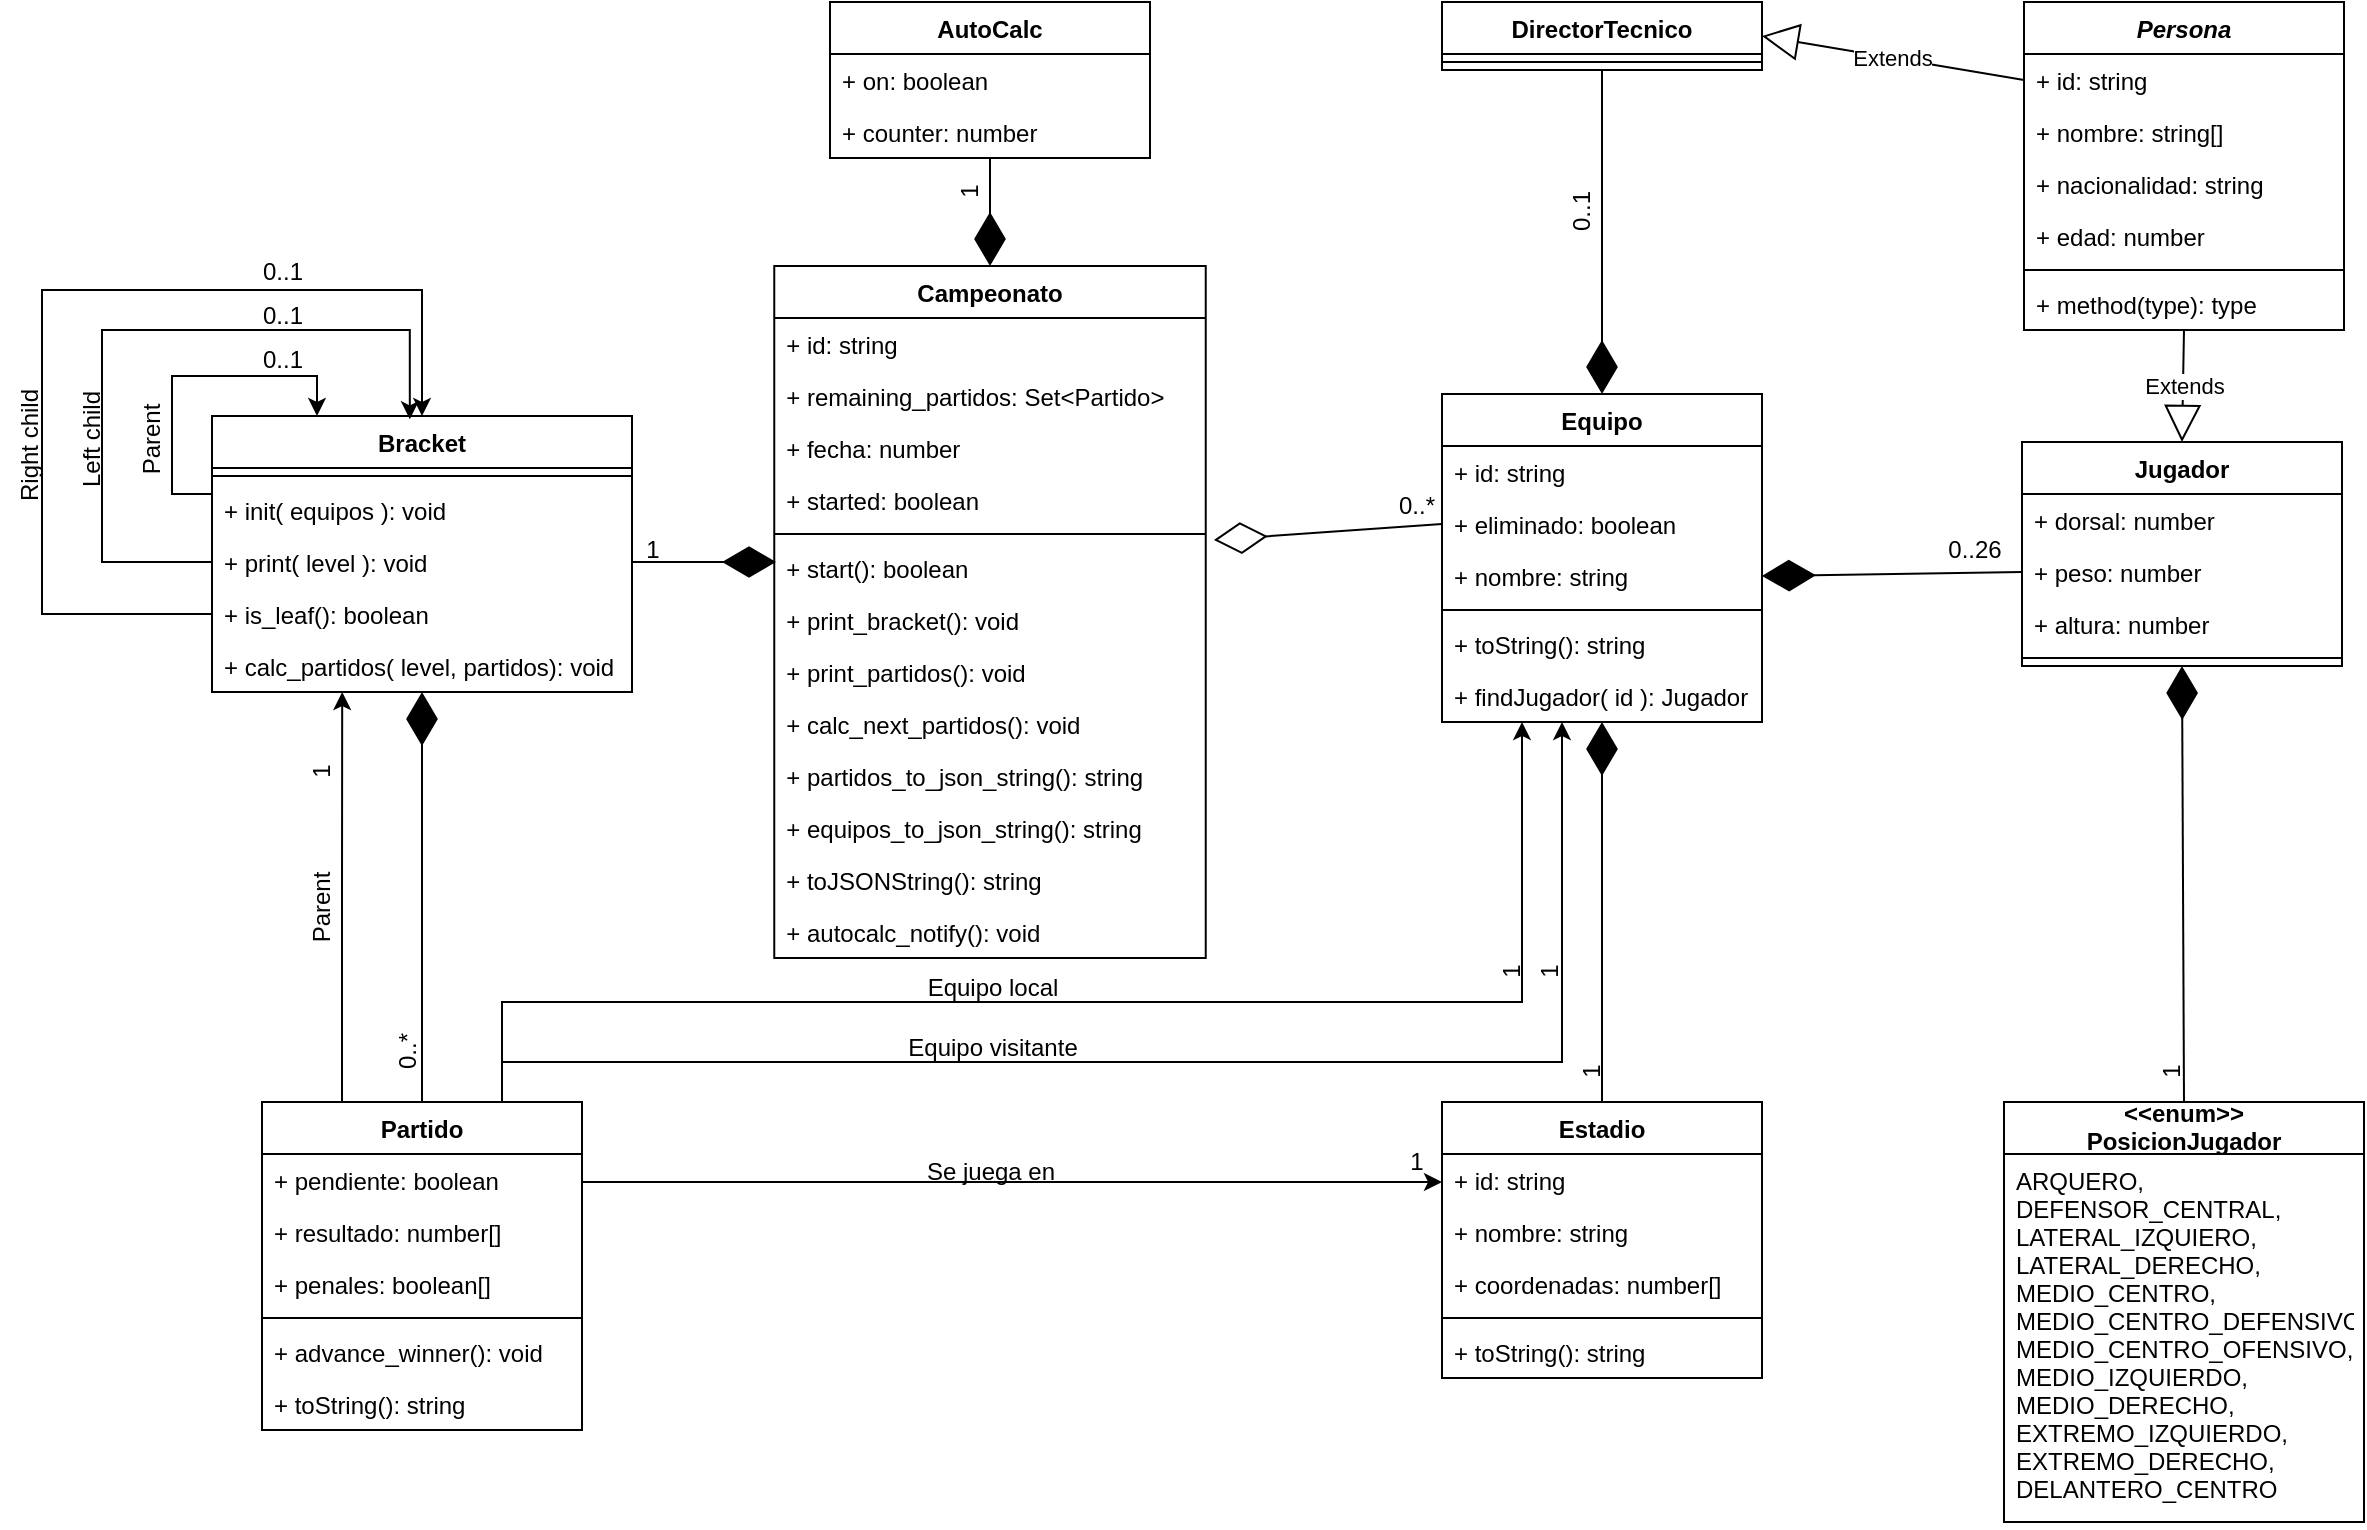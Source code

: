 <mxfile version="21.1.5" type="device">
  <diagram id="C5RBs43oDa-KdzZeNtuy" name="Page-1">
    <mxGraphModel dx="1707" dy="1652" grid="1" gridSize="10" guides="1" tooltips="1" connect="1" arrows="1" fold="1" page="1" pageScale="1" pageWidth="827" pageHeight="1169" math="0" shadow="0">
      <root>
        <mxCell id="WIyWlLk6GJQsqaUBKTNV-0" />
        <mxCell id="WIyWlLk6GJQsqaUBKTNV-1" parent="WIyWlLk6GJQsqaUBKTNV-0" />
        <mxCell id="YnYgKwFMJ1RTBgg2w8o9-0" value="Campeonato" style="swimlane;fontStyle=1;align=center;verticalAlign=top;childLayout=stackLayout;horizontal=1;startSize=26;horizontalStack=0;resizeParent=1;resizeParentMax=0;resizeLast=0;collapsible=1;marginBottom=0;" parent="WIyWlLk6GJQsqaUBKTNV-1" vertex="1">
          <mxGeometry x="306.13" y="12" width="215.74" height="346" as="geometry" />
        </mxCell>
        <mxCell id="4VKJ373ehlqpu6ePbLIx-0" value="+ id: string" style="text;strokeColor=none;fillColor=none;align=left;verticalAlign=top;spacingLeft=4;spacingRight=4;overflow=hidden;rotatable=0;points=[[0,0.5],[1,0.5]];portConstraint=eastwest;" parent="YnYgKwFMJ1RTBgg2w8o9-0" vertex="1">
          <mxGeometry y="26" width="215.74" height="26" as="geometry" />
        </mxCell>
        <mxCell id="YnYgKwFMJ1RTBgg2w8o9-80" value="+ remaining_partidos: Set&lt;Partido&gt;" style="text;strokeColor=none;fillColor=none;align=left;verticalAlign=top;spacingLeft=4;spacingRight=4;overflow=hidden;rotatable=0;points=[[0,0.5],[1,0.5]];portConstraint=eastwest;" parent="YnYgKwFMJ1RTBgg2w8o9-0" vertex="1">
          <mxGeometry y="52" width="215.74" height="26" as="geometry" />
        </mxCell>
        <mxCell id="Dfmrhssgw1x3swnQ17vJ-1" value="+ fecha: number" style="text;strokeColor=none;fillColor=none;align=left;verticalAlign=top;spacingLeft=4;spacingRight=4;overflow=hidden;rotatable=0;points=[[0,0.5],[1,0.5]];portConstraint=eastwest;" parent="YnYgKwFMJ1RTBgg2w8o9-0" vertex="1">
          <mxGeometry y="78" width="215.74" height="26" as="geometry" />
        </mxCell>
        <mxCell id="Dfmrhssgw1x3swnQ17vJ-2" value="+ started: boolean" style="text;strokeColor=none;fillColor=none;align=left;verticalAlign=top;spacingLeft=4;spacingRight=4;overflow=hidden;rotatable=0;points=[[0,0.5],[1,0.5]];portConstraint=eastwest;" parent="YnYgKwFMJ1RTBgg2w8o9-0" vertex="1">
          <mxGeometry y="104" width="215.74" height="26" as="geometry" />
        </mxCell>
        <mxCell id="YnYgKwFMJ1RTBgg2w8o9-2" value="" style="line;strokeWidth=1;fillColor=none;align=left;verticalAlign=middle;spacingTop=-1;spacingLeft=3;spacingRight=3;rotatable=0;labelPosition=right;points=[];portConstraint=eastwest;strokeColor=inherit;" parent="YnYgKwFMJ1RTBgg2w8o9-0" vertex="1">
          <mxGeometry y="130" width="215.74" height="8" as="geometry" />
        </mxCell>
        <mxCell id="YnYgKwFMJ1RTBgg2w8o9-3" value="+ start(): boolean" style="text;strokeColor=none;fillColor=none;align=left;verticalAlign=top;spacingLeft=4;spacingRight=4;overflow=hidden;rotatable=0;points=[[0,0.5],[1,0.5]];portConstraint=eastwest;" parent="YnYgKwFMJ1RTBgg2w8o9-0" vertex="1">
          <mxGeometry y="138" width="215.74" height="26" as="geometry" />
        </mxCell>
        <mxCell id="YnYgKwFMJ1RTBgg2w8o9-82" value="+ print_bracket(): void" style="text;strokeColor=none;fillColor=none;align=left;verticalAlign=top;spacingLeft=4;spacingRight=4;overflow=hidden;rotatable=0;points=[[0,0.5],[1,0.5]];portConstraint=eastwest;" parent="YnYgKwFMJ1RTBgg2w8o9-0" vertex="1">
          <mxGeometry y="164" width="215.74" height="26" as="geometry" />
        </mxCell>
        <mxCell id="ufOQZ7FPcGqmex2RXYFN-3" value="+ print_partidos(): void" style="text;strokeColor=none;fillColor=none;align=left;verticalAlign=top;spacingLeft=4;spacingRight=4;overflow=hidden;rotatable=0;points=[[0,0.5],[1,0.5]];portConstraint=eastwest;" parent="YnYgKwFMJ1RTBgg2w8o9-0" vertex="1">
          <mxGeometry y="190" width="215.74" height="26" as="geometry" />
        </mxCell>
        <mxCell id="ufOQZ7FPcGqmex2RXYFN-4" value="+ calc_next_partidos(): void" style="text;strokeColor=none;fillColor=none;align=left;verticalAlign=top;spacingLeft=4;spacingRight=4;overflow=hidden;rotatable=0;points=[[0,0.5],[1,0.5]];portConstraint=eastwest;" parent="YnYgKwFMJ1RTBgg2w8o9-0" vertex="1">
          <mxGeometry y="216" width="215.74" height="26" as="geometry" />
        </mxCell>
        <mxCell id="Dfmrhssgw1x3swnQ17vJ-20" value="+ partidos_to_json_string(): string" style="text;strokeColor=none;fillColor=none;align=left;verticalAlign=top;spacingLeft=4;spacingRight=4;overflow=hidden;rotatable=0;points=[[0,0.5],[1,0.5]];portConstraint=eastwest;" parent="YnYgKwFMJ1RTBgg2w8o9-0" vertex="1">
          <mxGeometry y="242" width="215.74" height="26" as="geometry" />
        </mxCell>
        <mxCell id="Dfmrhssgw1x3swnQ17vJ-21" value="+ equipos_to_json_string(): string" style="text;strokeColor=none;fillColor=none;align=left;verticalAlign=top;spacingLeft=4;spacingRight=4;overflow=hidden;rotatable=0;points=[[0,0.5],[1,0.5]];portConstraint=eastwest;" parent="YnYgKwFMJ1RTBgg2w8o9-0" vertex="1">
          <mxGeometry y="268" width="215.74" height="26" as="geometry" />
        </mxCell>
        <mxCell id="Dfmrhssgw1x3swnQ17vJ-23" value="+ toJSONString(): string" style="text;strokeColor=none;fillColor=none;align=left;verticalAlign=top;spacingLeft=4;spacingRight=4;overflow=hidden;rotatable=0;points=[[0,0.5],[1,0.5]];portConstraint=eastwest;" parent="YnYgKwFMJ1RTBgg2w8o9-0" vertex="1">
          <mxGeometry y="294" width="215.74" height="26" as="geometry" />
        </mxCell>
        <mxCell id="Dfmrhssgw1x3swnQ17vJ-24" value="+ autocalc_notify(): void" style="text;strokeColor=none;fillColor=none;align=left;verticalAlign=top;spacingLeft=4;spacingRight=4;overflow=hidden;rotatable=0;points=[[0,0.5],[1,0.5]];portConstraint=eastwest;" parent="YnYgKwFMJ1RTBgg2w8o9-0" vertex="1">
          <mxGeometry y="320" width="215.74" height="26" as="geometry" />
        </mxCell>
        <mxCell id="YnYgKwFMJ1RTBgg2w8o9-4" value="Equipo" style="swimlane;fontStyle=1;align=center;verticalAlign=top;childLayout=stackLayout;horizontal=1;startSize=26;horizontalStack=0;resizeParent=1;resizeParentMax=0;resizeLast=0;collapsible=1;marginBottom=0;" parent="WIyWlLk6GJQsqaUBKTNV-1" vertex="1">
          <mxGeometry x="640" y="76" width="160" height="164" as="geometry" />
        </mxCell>
        <mxCell id="Dfmrhssgw1x3swnQ17vJ-29" value="+ id: string" style="text;strokeColor=none;fillColor=none;align=left;verticalAlign=top;spacingLeft=4;spacingRight=4;overflow=hidden;rotatable=0;points=[[0,0.5],[1,0.5]];portConstraint=eastwest;" parent="YnYgKwFMJ1RTBgg2w8o9-4" vertex="1">
          <mxGeometry y="26" width="160" height="26" as="geometry" />
        </mxCell>
        <mxCell id="YnYgKwFMJ1RTBgg2w8o9-11" value="+ eliminado: boolean" style="text;strokeColor=none;fillColor=none;align=left;verticalAlign=top;spacingLeft=4;spacingRight=4;overflow=hidden;rotatable=0;points=[[0,0.5],[1,0.5]];portConstraint=eastwest;" parent="YnYgKwFMJ1RTBgg2w8o9-4" vertex="1">
          <mxGeometry y="52" width="160" height="26" as="geometry" />
        </mxCell>
        <mxCell id="YnYgKwFMJ1RTBgg2w8o9-5" value="+ nombre: string" style="text;strokeColor=none;fillColor=none;align=left;verticalAlign=top;spacingLeft=4;spacingRight=4;overflow=hidden;rotatable=0;points=[[0,0.5],[1,0.5]];portConstraint=eastwest;" parent="YnYgKwFMJ1RTBgg2w8o9-4" vertex="1">
          <mxGeometry y="78" width="160" height="26" as="geometry" />
        </mxCell>
        <mxCell id="YnYgKwFMJ1RTBgg2w8o9-6" value="" style="line;strokeWidth=1;fillColor=none;align=left;verticalAlign=middle;spacingTop=-1;spacingLeft=3;spacingRight=3;rotatable=0;labelPosition=right;points=[];portConstraint=eastwest;strokeColor=inherit;" parent="YnYgKwFMJ1RTBgg2w8o9-4" vertex="1">
          <mxGeometry y="104" width="160" height="8" as="geometry" />
        </mxCell>
        <mxCell id="YnYgKwFMJ1RTBgg2w8o9-7" value="+ toString(): string" style="text;strokeColor=none;fillColor=none;align=left;verticalAlign=top;spacingLeft=4;spacingRight=4;overflow=hidden;rotatable=0;points=[[0,0.5],[1,0.5]];portConstraint=eastwest;" parent="YnYgKwFMJ1RTBgg2w8o9-4" vertex="1">
          <mxGeometry y="112" width="160" height="26" as="geometry" />
        </mxCell>
        <mxCell id="T1sDwZYDTEWCmYjHA578-0" value="+ findJugador( id ): Jugador" style="text;strokeColor=none;fillColor=none;align=left;verticalAlign=top;spacingLeft=4;spacingRight=4;overflow=hidden;rotatable=0;points=[[0,0.5],[1,0.5]];portConstraint=eastwest;" vertex="1" parent="YnYgKwFMJ1RTBgg2w8o9-4">
          <mxGeometry y="138" width="160" height="26" as="geometry" />
        </mxCell>
        <mxCell id="YnYgKwFMJ1RTBgg2w8o9-12" value="" style="endArrow=diamondThin;endFill=0;endSize=24;html=1;rounded=0;exitX=0;exitY=0.5;exitDx=0;exitDy=0;entryX=1.019;entryY=-0.038;entryDx=0;entryDy=0;entryPerimeter=0;" parent="WIyWlLk6GJQsqaUBKTNV-1" source="YnYgKwFMJ1RTBgg2w8o9-11" target="YnYgKwFMJ1RTBgg2w8o9-3" edge="1">
          <mxGeometry width="160" relative="1" as="geometry">
            <mxPoint x="380" y="360" as="sourcePoint" />
            <mxPoint x="502" y="225" as="targetPoint" />
          </mxGeometry>
        </mxCell>
        <mxCell id="YnYgKwFMJ1RTBgg2w8o9-14" value="0..*" style="text;html=1;align=center;verticalAlign=middle;resizable=0;points=[];autosize=1;strokeColor=none;fillColor=none;" parent="WIyWlLk6GJQsqaUBKTNV-1" vertex="1">
          <mxGeometry x="607" y="117" width="40" height="30" as="geometry" />
        </mxCell>
        <mxCell id="YnYgKwFMJ1RTBgg2w8o9-16" value="Jugador" style="swimlane;fontStyle=1;align=center;verticalAlign=top;childLayout=stackLayout;horizontal=1;startSize=26;horizontalStack=0;resizeParent=1;resizeParentMax=0;resizeLast=0;collapsible=1;marginBottom=0;" parent="WIyWlLk6GJQsqaUBKTNV-1" vertex="1">
          <mxGeometry x="930" y="100" width="160" height="112" as="geometry" />
        </mxCell>
        <mxCell id="YnYgKwFMJ1RTBgg2w8o9-20" value="+ dorsal: number" style="text;strokeColor=none;fillColor=none;align=left;verticalAlign=top;spacingLeft=4;spacingRight=4;overflow=hidden;rotatable=0;points=[[0,0.5],[1,0.5]];portConstraint=eastwest;" parent="YnYgKwFMJ1RTBgg2w8o9-16" vertex="1">
          <mxGeometry y="26" width="160" height="26" as="geometry" />
        </mxCell>
        <mxCell id="ufOQZ7FPcGqmex2RXYFN-5" value="+ peso: number" style="text;strokeColor=none;fillColor=none;align=left;verticalAlign=top;spacingLeft=4;spacingRight=4;overflow=hidden;rotatable=0;points=[[0,0.5],[1,0.5]];portConstraint=eastwest;" parent="YnYgKwFMJ1RTBgg2w8o9-16" vertex="1">
          <mxGeometry y="52" width="160" height="26" as="geometry" />
        </mxCell>
        <mxCell id="ufOQZ7FPcGqmex2RXYFN-6" value="+ altura: number" style="text;strokeColor=none;fillColor=none;align=left;verticalAlign=top;spacingLeft=4;spacingRight=4;overflow=hidden;rotatable=0;points=[[0,0.5],[1,0.5]];portConstraint=eastwest;" parent="YnYgKwFMJ1RTBgg2w8o9-16" vertex="1">
          <mxGeometry y="78" width="160" height="26" as="geometry" />
        </mxCell>
        <mxCell id="YnYgKwFMJ1RTBgg2w8o9-18" value="" style="line;strokeWidth=1;fillColor=none;align=left;verticalAlign=middle;spacingTop=-1;spacingLeft=3;spacingRight=3;rotatable=0;labelPosition=right;points=[];portConstraint=eastwest;strokeColor=inherit;" parent="YnYgKwFMJ1RTBgg2w8o9-16" vertex="1">
          <mxGeometry y="104" width="160" height="8" as="geometry" />
        </mxCell>
        <mxCell id="YnYgKwFMJ1RTBgg2w8o9-22" value="" style="endArrow=diamondThin;endFill=1;endSize=24;html=1;rounded=0;exitX=0;exitY=0.5;exitDx=0;exitDy=0;entryX=1;entryY=0.5;entryDx=0;entryDy=0;" parent="WIyWlLk6GJQsqaUBKTNV-1" source="ufOQZ7FPcGqmex2RXYFN-5" target="YnYgKwFMJ1RTBgg2w8o9-5" edge="1">
          <mxGeometry width="160" relative="1" as="geometry">
            <mxPoint x="940" y="277" as="sourcePoint" />
            <mxPoint x="810" y="154" as="targetPoint" />
          </mxGeometry>
        </mxCell>
        <mxCell id="YnYgKwFMJ1RTBgg2w8o9-23" value="0..26" style="text;html=1;align=center;verticalAlign=middle;resizable=0;points=[];autosize=1;strokeColor=none;fillColor=none;" parent="WIyWlLk6GJQsqaUBKTNV-1" vertex="1">
          <mxGeometry x="881" y="139" width="50" height="30" as="geometry" />
        </mxCell>
        <mxCell id="YnYgKwFMJ1RTBgg2w8o9-24" value="&lt;&lt;enum&gt;&gt;&#xa;PosicionJugador" style="swimlane;fontStyle=1;align=center;verticalAlign=top;childLayout=stackLayout;horizontal=1;startSize=26;horizontalStack=0;resizeParent=1;resizeParentMax=0;resizeLast=0;collapsible=1;marginBottom=0;spacingBottom=0;spacingTop=-8;" parent="WIyWlLk6GJQsqaUBKTNV-1" vertex="1">
          <mxGeometry x="921" y="430" width="180" height="210" as="geometry" />
        </mxCell>
        <mxCell id="YnYgKwFMJ1RTBgg2w8o9-25" value="ARQUERO,&#xa;DEFENSOR_CENTRAL,&#xa;LATERAL_IZQUIERO,&#xa;LATERAL_DERECHO,&#xa;MEDIO_CENTRO,&#xa;MEDIO_CENTRO_DEFENSIVO,&#xa;MEDIO_CENTRO_OFENSIVO,&#xa;MEDIO_IZQUIERDO,&#xa;MEDIO_DERECHO,&#xa;EXTREMO_IZQUIERDO,&#xa;EXTREMO_DERECHO,&#xa;DELANTERO_CENTRO&#xa;" style="text;strokeColor=none;fillColor=none;align=left;verticalAlign=top;spacingLeft=4;spacingRight=4;overflow=hidden;rotatable=0;points=[[0,0.5],[1,0.5]];portConstraint=eastwest;" parent="YnYgKwFMJ1RTBgg2w8o9-24" vertex="1">
          <mxGeometry y="26" width="180" height="184" as="geometry" />
        </mxCell>
        <mxCell id="YnYgKwFMJ1RTBgg2w8o9-28" value="" style="endArrow=diamondThin;endFill=1;endSize=24;html=1;rounded=0;entryX=0.5;entryY=1;entryDx=0;entryDy=0;exitX=0.5;exitY=0;exitDx=0;exitDy=0;" parent="WIyWlLk6GJQsqaUBKTNV-1" source="YnYgKwFMJ1RTBgg2w8o9-24" target="YnYgKwFMJ1RTBgg2w8o9-16" edge="1">
          <mxGeometry width="160" relative="1" as="geometry">
            <mxPoint x="770" y="440" as="sourcePoint" />
            <mxPoint x="930" y="440" as="targetPoint" />
          </mxGeometry>
        </mxCell>
        <mxCell id="YnYgKwFMJ1RTBgg2w8o9-29" value="Persona" style="swimlane;fontStyle=3;align=center;verticalAlign=top;childLayout=stackLayout;horizontal=1;startSize=26;horizontalStack=0;resizeParent=1;resizeParentMax=0;resizeLast=0;collapsible=1;marginBottom=0;" parent="WIyWlLk6GJQsqaUBKTNV-1" vertex="1">
          <mxGeometry x="931" y="-120" width="160" height="164" as="geometry" />
        </mxCell>
        <mxCell id="Dfmrhssgw1x3swnQ17vJ-28" value="+ id: string" style="text;strokeColor=none;fillColor=none;align=left;verticalAlign=top;spacingLeft=4;spacingRight=4;overflow=hidden;rotatable=0;points=[[0,0.5],[1,0.5]];portConstraint=eastwest;" parent="YnYgKwFMJ1RTBgg2w8o9-29" vertex="1">
          <mxGeometry y="26" width="160" height="26" as="geometry" />
        </mxCell>
        <mxCell id="YnYgKwFMJ1RTBgg2w8o9-30" value="+ nombre: string[]" style="text;strokeColor=none;fillColor=none;align=left;verticalAlign=top;spacingLeft=4;spacingRight=4;overflow=hidden;rotatable=0;points=[[0,0.5],[1,0.5]];portConstraint=eastwest;" parent="YnYgKwFMJ1RTBgg2w8o9-29" vertex="1">
          <mxGeometry y="52" width="160" height="26" as="geometry" />
        </mxCell>
        <mxCell id="YnYgKwFMJ1RTBgg2w8o9-33" value="+ nacionalidad: string" style="text;strokeColor=none;fillColor=none;align=left;verticalAlign=top;spacingLeft=4;spacingRight=4;overflow=hidden;rotatable=0;points=[[0,0.5],[1,0.5]];portConstraint=eastwest;" parent="YnYgKwFMJ1RTBgg2w8o9-29" vertex="1">
          <mxGeometry y="78" width="160" height="26" as="geometry" />
        </mxCell>
        <mxCell id="YnYgKwFMJ1RTBgg2w8o9-34" value="+ edad: number" style="text;strokeColor=none;fillColor=none;align=left;verticalAlign=top;spacingLeft=4;spacingRight=4;overflow=hidden;rotatable=0;points=[[0,0.5],[1,0.5]];portConstraint=eastwest;" parent="YnYgKwFMJ1RTBgg2w8o9-29" vertex="1">
          <mxGeometry y="104" width="160" height="26" as="geometry" />
        </mxCell>
        <mxCell id="YnYgKwFMJ1RTBgg2w8o9-31" value="" style="line;strokeWidth=1;fillColor=none;align=left;verticalAlign=middle;spacingTop=-1;spacingLeft=3;spacingRight=3;rotatable=0;labelPosition=right;points=[];portConstraint=eastwest;strokeColor=inherit;" parent="YnYgKwFMJ1RTBgg2w8o9-29" vertex="1">
          <mxGeometry y="130" width="160" height="8" as="geometry" />
        </mxCell>
        <mxCell id="YnYgKwFMJ1RTBgg2w8o9-32" value="+ method(type): type" style="text;strokeColor=none;fillColor=none;align=left;verticalAlign=top;spacingLeft=4;spacingRight=4;overflow=hidden;rotatable=0;points=[[0,0.5],[1,0.5]];portConstraint=eastwest;" parent="YnYgKwFMJ1RTBgg2w8o9-29" vertex="1">
          <mxGeometry y="138" width="160" height="26" as="geometry" />
        </mxCell>
        <mxCell id="YnYgKwFMJ1RTBgg2w8o9-35" value="Extends" style="endArrow=block;endSize=16;endFill=0;html=1;rounded=0;exitX=0.5;exitY=1;exitDx=0;exitDy=0;entryX=0.5;entryY=0;entryDx=0;entryDy=0;" parent="WIyWlLk6GJQsqaUBKTNV-1" source="YnYgKwFMJ1RTBgg2w8o9-29" target="YnYgKwFMJ1RTBgg2w8o9-16" edge="1">
          <mxGeometry width="160" relative="1" as="geometry">
            <mxPoint x="1140" y="170" as="sourcePoint" />
            <mxPoint x="1300" y="170" as="targetPoint" />
          </mxGeometry>
        </mxCell>
        <mxCell id="YnYgKwFMJ1RTBgg2w8o9-36" value="DirectorTecnico" style="swimlane;fontStyle=1;align=center;verticalAlign=top;childLayout=stackLayout;horizontal=1;startSize=26;horizontalStack=0;resizeParent=1;resizeParentMax=0;resizeLast=0;collapsible=1;marginBottom=0;" parent="WIyWlLk6GJQsqaUBKTNV-1" vertex="1">
          <mxGeometry x="640" y="-120" width="160" height="34" as="geometry" />
        </mxCell>
        <mxCell id="YnYgKwFMJ1RTBgg2w8o9-38" value="" style="line;strokeWidth=1;fillColor=none;align=left;verticalAlign=middle;spacingTop=-1;spacingLeft=3;spacingRight=3;rotatable=0;labelPosition=right;points=[];portConstraint=eastwest;strokeColor=inherit;" parent="YnYgKwFMJ1RTBgg2w8o9-36" vertex="1">
          <mxGeometry y="26" width="160" height="8" as="geometry" />
        </mxCell>
        <mxCell id="YnYgKwFMJ1RTBgg2w8o9-40" value="Extends" style="endArrow=block;endSize=16;endFill=0;html=1;rounded=0;exitX=0;exitY=0.5;exitDx=0;exitDy=0;entryX=1;entryY=0.5;entryDx=0;entryDy=0;" parent="WIyWlLk6GJQsqaUBKTNV-1" source="Dfmrhssgw1x3swnQ17vJ-28" target="YnYgKwFMJ1RTBgg2w8o9-36" edge="1">
          <mxGeometry width="160" relative="1" as="geometry">
            <mxPoint x="770" y="150" as="sourcePoint" />
            <mxPoint x="800" y="-81" as="targetPoint" />
          </mxGeometry>
        </mxCell>
        <mxCell id="YnYgKwFMJ1RTBgg2w8o9-41" value="" style="endArrow=diamondThin;endFill=1;endSize=24;html=1;rounded=0;exitX=0.5;exitY=1;exitDx=0;exitDy=0;entryX=0.5;entryY=0;entryDx=0;entryDy=0;" parent="WIyWlLk6GJQsqaUBKTNV-1" source="YnYgKwFMJ1RTBgg2w8o9-36" target="YnYgKwFMJ1RTBgg2w8o9-4" edge="1">
          <mxGeometry width="160" relative="1" as="geometry">
            <mxPoint x="580" y="170" as="sourcePoint" />
            <mxPoint x="740" y="170" as="targetPoint" />
          </mxGeometry>
        </mxCell>
        <mxCell id="YnYgKwFMJ1RTBgg2w8o9-42" value="0..1" style="text;html=1;align=center;verticalAlign=middle;resizable=0;points=[];autosize=1;strokeColor=none;fillColor=none;rotation=270;" parent="WIyWlLk6GJQsqaUBKTNV-1" vertex="1">
          <mxGeometry x="690" y="-30" width="40" height="30" as="geometry" />
        </mxCell>
        <mxCell id="YnYgKwFMJ1RTBgg2w8o9-43" value="Bracket" style="swimlane;fontStyle=1;align=center;verticalAlign=top;childLayout=stackLayout;horizontal=1;startSize=26;horizontalStack=0;resizeParent=1;resizeParentMax=0;resizeLast=0;collapsible=1;marginBottom=0;" parent="WIyWlLk6GJQsqaUBKTNV-1" vertex="1">
          <mxGeometry x="25" y="87" width="210" height="138" as="geometry" />
        </mxCell>
        <mxCell id="ufOQZ7FPcGqmex2RXYFN-13" style="edgeStyle=orthogonalEdgeStyle;rounded=0;orthogonalLoop=1;jettySize=auto;html=1;exitX=0;exitY=0.5;exitDx=0;exitDy=0;entryX=0.25;entryY=0;entryDx=0;entryDy=0;" parent="YnYgKwFMJ1RTBgg2w8o9-43" target="YnYgKwFMJ1RTBgg2w8o9-43" edge="1">
          <mxGeometry relative="1" as="geometry">
            <Array as="points">
              <mxPoint x="-20" y="39" />
              <mxPoint x="-20" y="-20" />
              <mxPoint x="53" y="-20" />
            </Array>
            <mxPoint y="39" as="sourcePoint" />
          </mxGeometry>
        </mxCell>
        <mxCell id="YnYgKwFMJ1RTBgg2w8o9-45" value="" style="line;strokeWidth=1;fillColor=none;align=left;verticalAlign=middle;spacingTop=-1;spacingLeft=3;spacingRight=3;rotatable=0;labelPosition=right;points=[];portConstraint=eastwest;strokeColor=inherit;" parent="YnYgKwFMJ1RTBgg2w8o9-43" vertex="1">
          <mxGeometry y="26" width="210" height="8" as="geometry" />
        </mxCell>
        <mxCell id="Dfmrhssgw1x3swnQ17vJ-13" style="edgeStyle=orthogonalEdgeStyle;rounded=0;orthogonalLoop=1;jettySize=auto;html=1;exitX=0;exitY=0.5;exitDx=0;exitDy=0;entryX=0.471;entryY=0.012;entryDx=0;entryDy=0;entryPerimeter=0;" parent="YnYgKwFMJ1RTBgg2w8o9-43" source="YnYgKwFMJ1RTBgg2w8o9-46" target="YnYgKwFMJ1RTBgg2w8o9-43" edge="1">
          <mxGeometry relative="1" as="geometry">
            <Array as="points">
              <mxPoint x="-55" y="73" />
              <mxPoint x="-55" y="-43" />
              <mxPoint x="99" y="-43" />
            </Array>
          </mxGeometry>
        </mxCell>
        <mxCell id="YnYgKwFMJ1RTBgg2w8o9-46" value="+ init( equipos ): void" style="text;strokeColor=none;fillColor=none;align=left;verticalAlign=top;spacingLeft=4;spacingRight=4;overflow=hidden;rotatable=0;points=[[0,0.5],[1,0.5]];portConstraint=eastwest;" parent="YnYgKwFMJ1RTBgg2w8o9-43" vertex="1">
          <mxGeometry y="34" width="210" height="26" as="geometry" />
        </mxCell>
        <mxCell id="Dfmrhssgw1x3swnQ17vJ-16" style="edgeStyle=orthogonalEdgeStyle;rounded=0;orthogonalLoop=1;jettySize=auto;html=1;exitX=0;exitY=0.5;exitDx=0;exitDy=0;entryX=0.5;entryY=0;entryDx=0;entryDy=0;" parent="YnYgKwFMJ1RTBgg2w8o9-43" source="ufOQZ7FPcGqmex2RXYFN-8" target="YnYgKwFMJ1RTBgg2w8o9-43" edge="1">
          <mxGeometry relative="1" as="geometry">
            <Array as="points">
              <mxPoint x="-85" y="99" />
              <mxPoint x="-85" y="-63" />
              <mxPoint x="105" y="-63" />
            </Array>
          </mxGeometry>
        </mxCell>
        <mxCell id="ufOQZ7FPcGqmex2RXYFN-8" value="+ print( level ): void" style="text;strokeColor=none;fillColor=none;align=left;verticalAlign=top;spacingLeft=4;spacingRight=4;overflow=hidden;rotatable=0;points=[[0,0.5],[1,0.5]];portConstraint=eastwest;" parent="YnYgKwFMJ1RTBgg2w8o9-43" vertex="1">
          <mxGeometry y="60" width="210" height="26" as="geometry" />
        </mxCell>
        <mxCell id="ufOQZ7FPcGqmex2RXYFN-9" value="+ is_leaf(): boolean" style="text;strokeColor=none;fillColor=none;align=left;verticalAlign=top;spacingLeft=4;spacingRight=4;overflow=hidden;rotatable=0;points=[[0,0.5],[1,0.5]];portConstraint=eastwest;" parent="YnYgKwFMJ1RTBgg2w8o9-43" vertex="1">
          <mxGeometry y="86" width="210" height="26" as="geometry" />
        </mxCell>
        <mxCell id="ufOQZ7FPcGqmex2RXYFN-10" value="+ calc_partidos( level, partidos): void" style="text;strokeColor=none;fillColor=none;align=left;verticalAlign=top;spacingLeft=4;spacingRight=4;overflow=hidden;rotatable=0;points=[[0,0.5],[1,0.5]];portConstraint=eastwest;" parent="YnYgKwFMJ1RTBgg2w8o9-43" vertex="1">
          <mxGeometry y="112" width="210" height="26" as="geometry" />
        </mxCell>
        <mxCell id="YnYgKwFMJ1RTBgg2w8o9-51" value="Estadio" style="swimlane;fontStyle=1;align=center;verticalAlign=top;childLayout=stackLayout;horizontal=1;startSize=26;horizontalStack=0;resizeParent=1;resizeParentMax=0;resizeLast=0;collapsible=1;marginBottom=0;" parent="WIyWlLk6GJQsqaUBKTNV-1" vertex="1">
          <mxGeometry x="640" y="430" width="160" height="138" as="geometry" />
        </mxCell>
        <mxCell id="Dfmrhssgw1x3swnQ17vJ-27" value="+ id: string" style="text;strokeColor=none;fillColor=none;align=left;verticalAlign=top;spacingLeft=4;spacingRight=4;overflow=hidden;rotatable=0;points=[[0,0.5],[1,0.5]];portConstraint=eastwest;" parent="YnYgKwFMJ1RTBgg2w8o9-51" vertex="1">
          <mxGeometry y="26" width="160" height="26" as="geometry" />
        </mxCell>
        <mxCell id="YnYgKwFMJ1RTBgg2w8o9-52" value="+ nombre: string" style="text;strokeColor=none;fillColor=none;align=left;verticalAlign=top;spacingLeft=4;spacingRight=4;overflow=hidden;rotatable=0;points=[[0,0.5],[1,0.5]];portConstraint=eastwest;" parent="YnYgKwFMJ1RTBgg2w8o9-51" vertex="1">
          <mxGeometry y="52" width="160" height="26" as="geometry" />
        </mxCell>
        <mxCell id="YnYgKwFMJ1RTBgg2w8o9-55" value="+ coordenadas: number[]" style="text;strokeColor=none;fillColor=none;align=left;verticalAlign=top;spacingLeft=4;spacingRight=4;overflow=hidden;rotatable=0;points=[[0,0.5],[1,0.5]];portConstraint=eastwest;" parent="YnYgKwFMJ1RTBgg2w8o9-51" vertex="1">
          <mxGeometry y="78" width="160" height="26" as="geometry" />
        </mxCell>
        <mxCell id="YnYgKwFMJ1RTBgg2w8o9-53" value="" style="line;strokeWidth=1;fillColor=none;align=left;verticalAlign=middle;spacingTop=-1;spacingLeft=3;spacingRight=3;rotatable=0;labelPosition=right;points=[];portConstraint=eastwest;strokeColor=inherit;" parent="YnYgKwFMJ1RTBgg2w8o9-51" vertex="1">
          <mxGeometry y="104" width="160" height="8" as="geometry" />
        </mxCell>
        <mxCell id="YnYgKwFMJ1RTBgg2w8o9-54" value="+ toString(): string" style="text;strokeColor=none;fillColor=none;align=left;verticalAlign=top;spacingLeft=4;spacingRight=4;overflow=hidden;rotatable=0;points=[[0,0.5],[1,0.5]];portConstraint=eastwest;" parent="YnYgKwFMJ1RTBgg2w8o9-51" vertex="1">
          <mxGeometry y="112" width="160" height="26" as="geometry" />
        </mxCell>
        <mxCell id="YnYgKwFMJ1RTBgg2w8o9-56" value="" style="endArrow=diamondThin;endFill=1;endSize=24;html=1;rounded=0;entryX=0.5;entryY=1;entryDx=0;entryDy=0;exitX=0.5;exitY=0;exitDx=0;exitDy=0;" parent="WIyWlLk6GJQsqaUBKTNV-1" source="YnYgKwFMJ1RTBgg2w8o9-51" target="YnYgKwFMJ1RTBgg2w8o9-4" edge="1">
          <mxGeometry width="160" relative="1" as="geometry">
            <mxPoint x="460" y="450" as="sourcePoint" />
            <mxPoint x="620" y="450" as="targetPoint" />
          </mxGeometry>
        </mxCell>
        <mxCell id="YnYgKwFMJ1RTBgg2w8o9-57" value="1" style="text;html=1;align=center;verticalAlign=middle;resizable=0;points=[];autosize=1;strokeColor=none;fillColor=none;rotation=270;" parent="WIyWlLk6GJQsqaUBKTNV-1" vertex="1">
          <mxGeometry x="700" y="400" width="30" height="30" as="geometry" />
        </mxCell>
        <mxCell id="ufOQZ7FPcGqmex2RXYFN-15" style="edgeStyle=orthogonalEdgeStyle;rounded=0;orthogonalLoop=1;jettySize=auto;html=1;exitX=0.75;exitY=0;exitDx=0;exitDy=0;entryX=0.25;entryY=1;entryDx=0;entryDy=0;" parent="WIyWlLk6GJQsqaUBKTNV-1" source="YnYgKwFMJ1RTBgg2w8o9-58" target="YnYgKwFMJ1RTBgg2w8o9-4" edge="1">
          <mxGeometry relative="1" as="geometry">
            <mxPoint x="640" y="390" as="targetPoint" />
            <Array as="points">
              <mxPoint x="170" y="380" />
              <mxPoint x="680" y="380" />
            </Array>
          </mxGeometry>
        </mxCell>
        <mxCell id="ufOQZ7FPcGqmex2RXYFN-18" style="edgeStyle=orthogonalEdgeStyle;rounded=0;orthogonalLoop=1;jettySize=auto;html=1;exitX=0.75;exitY=0;exitDx=0;exitDy=0;" parent="WIyWlLk6GJQsqaUBKTNV-1" source="YnYgKwFMJ1RTBgg2w8o9-58" edge="1">
          <mxGeometry relative="1" as="geometry">
            <mxPoint x="700" y="240" as="targetPoint" />
            <Array as="points">
              <mxPoint x="170" y="410" />
              <mxPoint x="700" y="410" />
            </Array>
          </mxGeometry>
        </mxCell>
        <mxCell id="Dfmrhssgw1x3swnQ17vJ-37" style="edgeStyle=orthogonalEdgeStyle;rounded=0;orthogonalLoop=1;jettySize=auto;html=1;exitX=0.25;exitY=0;exitDx=0;exitDy=0;entryX=0.31;entryY=1;entryDx=0;entryDy=0;entryPerimeter=0;" parent="WIyWlLk6GJQsqaUBKTNV-1" source="YnYgKwFMJ1RTBgg2w8o9-58" target="ufOQZ7FPcGqmex2RXYFN-10" edge="1">
          <mxGeometry relative="1" as="geometry" />
        </mxCell>
        <mxCell id="YnYgKwFMJ1RTBgg2w8o9-58" value="Partido" style="swimlane;fontStyle=1;align=center;verticalAlign=top;childLayout=stackLayout;horizontal=1;startSize=26;horizontalStack=0;resizeParent=1;resizeParentMax=0;resizeLast=0;collapsible=1;marginBottom=0;" parent="WIyWlLk6GJQsqaUBKTNV-1" vertex="1">
          <mxGeometry x="50" y="430" width="160" height="164" as="geometry" />
        </mxCell>
        <mxCell id="YnYgKwFMJ1RTBgg2w8o9-85" value="+ pendiente: boolean" style="text;strokeColor=none;fillColor=none;align=left;verticalAlign=top;spacingLeft=4;spacingRight=4;overflow=hidden;rotatable=0;points=[[0,0.5],[1,0.5]];portConstraint=eastwest;" parent="YnYgKwFMJ1RTBgg2w8o9-58" vertex="1">
          <mxGeometry y="26" width="160" height="26" as="geometry" />
        </mxCell>
        <mxCell id="YnYgKwFMJ1RTBgg2w8o9-78" value="+ resultado: number[]" style="text;strokeColor=none;fillColor=none;align=left;verticalAlign=top;spacingLeft=4;spacingRight=4;overflow=hidden;rotatable=0;points=[[0,0.5],[1,0.5]];portConstraint=eastwest;" parent="YnYgKwFMJ1RTBgg2w8o9-58" vertex="1">
          <mxGeometry y="52" width="160" height="26" as="geometry" />
        </mxCell>
        <mxCell id="ufOQZ7FPcGqmex2RXYFN-17" value="+ penales: boolean[]" style="text;strokeColor=none;fillColor=none;align=left;verticalAlign=top;spacingLeft=4;spacingRight=4;overflow=hidden;rotatable=0;points=[[0,0.5],[1,0.5]];portConstraint=eastwest;" parent="YnYgKwFMJ1RTBgg2w8o9-58" vertex="1">
          <mxGeometry y="78" width="160" height="26" as="geometry" />
        </mxCell>
        <mxCell id="YnYgKwFMJ1RTBgg2w8o9-60" value="" style="line;strokeWidth=1;fillColor=none;align=left;verticalAlign=middle;spacingTop=-1;spacingLeft=3;spacingRight=3;rotatable=0;labelPosition=right;points=[];portConstraint=eastwest;strokeColor=inherit;" parent="YnYgKwFMJ1RTBgg2w8o9-58" vertex="1">
          <mxGeometry y="104" width="160" height="8" as="geometry" />
        </mxCell>
        <mxCell id="YnYgKwFMJ1RTBgg2w8o9-61" value="+ advance_winner(): void" style="text;strokeColor=none;fillColor=none;align=left;verticalAlign=top;spacingLeft=4;spacingRight=4;overflow=hidden;rotatable=0;points=[[0,0.5],[1,0.5]];portConstraint=eastwest;" parent="YnYgKwFMJ1RTBgg2w8o9-58" vertex="1">
          <mxGeometry y="112" width="160" height="26" as="geometry" />
        </mxCell>
        <mxCell id="T1sDwZYDTEWCmYjHA578-1" value="+ toString(): string" style="text;strokeColor=none;fillColor=none;align=left;verticalAlign=top;spacingLeft=4;spacingRight=4;overflow=hidden;rotatable=0;points=[[0,0.5],[1,0.5]];portConstraint=eastwest;" vertex="1" parent="YnYgKwFMJ1RTBgg2w8o9-58">
          <mxGeometry y="138" width="160" height="26" as="geometry" />
        </mxCell>
        <mxCell id="YnYgKwFMJ1RTBgg2w8o9-69" value="Equipo local" style="text;html=1;align=center;verticalAlign=middle;resizable=0;points=[];autosize=1;strokeColor=none;fillColor=none;" parent="WIyWlLk6GJQsqaUBKTNV-1" vertex="1">
          <mxGeometry x="370" y="358" width="90" height="30" as="geometry" />
        </mxCell>
        <mxCell id="YnYgKwFMJ1RTBgg2w8o9-70" value="1" style="text;html=1;align=center;verticalAlign=middle;resizable=0;points=[];autosize=1;strokeColor=none;fillColor=none;rotation=-90;" parent="WIyWlLk6GJQsqaUBKTNV-1" vertex="1">
          <mxGeometry x="660" y="350" width="30" height="30" as="geometry" />
        </mxCell>
        <mxCell id="YnYgKwFMJ1RTBgg2w8o9-76" value="Se juega en" style="text;html=1;align=center;verticalAlign=middle;resizable=0;points=[];autosize=1;strokeColor=none;fillColor=none;" parent="WIyWlLk6GJQsqaUBKTNV-1" vertex="1">
          <mxGeometry x="368.5" y="450" width="90" height="30" as="geometry" />
        </mxCell>
        <mxCell id="YnYgKwFMJ1RTBgg2w8o9-77" value="1" style="text;html=1;align=center;verticalAlign=middle;resizable=0;points=[];autosize=1;strokeColor=none;fillColor=none;" parent="WIyWlLk6GJQsqaUBKTNV-1" vertex="1">
          <mxGeometry x="612" y="445" width="30" height="30" as="geometry" />
        </mxCell>
        <mxCell id="YnYgKwFMJ1RTBgg2w8o9-79" value="0..*" style="text;html=1;align=center;verticalAlign=middle;resizable=0;points=[];autosize=1;strokeColor=none;fillColor=none;rotation=-90;" parent="WIyWlLk6GJQsqaUBKTNV-1" vertex="1">
          <mxGeometry x="103" y="390" width="40" height="30" as="geometry" />
        </mxCell>
        <mxCell id="YnYgKwFMJ1RTBgg2w8o9-81" value="" style="endArrow=diamondThin;endFill=1;endSize=24;html=1;rounded=0;exitX=0.5;exitY=0;exitDx=0;exitDy=0;entryX=0.5;entryY=1;entryDx=0;entryDy=0;" parent="WIyWlLk6GJQsqaUBKTNV-1" source="YnYgKwFMJ1RTBgg2w8o9-58" target="YnYgKwFMJ1RTBgg2w8o9-43" edge="1">
          <mxGeometry width="160" relative="1" as="geometry">
            <mxPoint x="40" y="270" as="sourcePoint" />
            <mxPoint x="200" y="270" as="targetPoint" />
          </mxGeometry>
        </mxCell>
        <mxCell id="YnYgKwFMJ1RTBgg2w8o9-83" value="1" style="text;html=1;align=center;verticalAlign=middle;resizable=0;points=[];autosize=1;strokeColor=none;fillColor=none;rotation=-90;" parent="WIyWlLk6GJQsqaUBKTNV-1" vertex="1">
          <mxGeometry x="990" y="400" width="30" height="30" as="geometry" />
        </mxCell>
        <mxCell id="YnYgKwFMJ1RTBgg2w8o9-84" value="1" style="text;html=1;align=center;verticalAlign=middle;resizable=0;points=[];autosize=1;strokeColor=none;fillColor=none;" parent="WIyWlLk6GJQsqaUBKTNV-1" vertex="1">
          <mxGeometry x="230" y="139" width="30" height="30" as="geometry" />
        </mxCell>
        <mxCell id="ufOQZ7FPcGqmex2RXYFN-12" value="" style="endArrow=diamondThin;endFill=1;endSize=24;html=1;rounded=0;exitX=1;exitY=0.5;exitDx=0;exitDy=0;" parent="WIyWlLk6GJQsqaUBKTNV-1" source="ufOQZ7FPcGqmex2RXYFN-8" edge="1">
          <mxGeometry width="160" relative="1" as="geometry">
            <mxPoint x="240" y="160" as="sourcePoint" />
            <mxPoint x="307" y="160" as="targetPoint" />
          </mxGeometry>
        </mxCell>
        <mxCell id="ufOQZ7FPcGqmex2RXYFN-14" value="0..1" style="text;html=1;align=center;verticalAlign=middle;resizable=0;points=[];autosize=1;strokeColor=none;fillColor=none;" parent="WIyWlLk6GJQsqaUBKTNV-1" vertex="1">
          <mxGeometry x="40" y="44" width="40" height="30" as="geometry" />
        </mxCell>
        <mxCell id="ufOQZ7FPcGqmex2RXYFN-16" style="edgeStyle=orthogonalEdgeStyle;rounded=0;orthogonalLoop=1;jettySize=auto;html=1;exitX=1;exitY=0.5;exitDx=0;exitDy=0;" parent="WIyWlLk6GJQsqaUBKTNV-1" edge="1">
          <mxGeometry relative="1" as="geometry">
            <mxPoint x="640" y="470" as="targetPoint" />
            <mxPoint x="210" y="469" as="sourcePoint" />
            <Array as="points">
              <mxPoint x="210" y="470" />
            </Array>
          </mxGeometry>
        </mxCell>
        <mxCell id="ufOQZ7FPcGqmex2RXYFN-19" value="1" style="text;html=1;align=center;verticalAlign=middle;resizable=0;points=[];autosize=1;strokeColor=none;fillColor=none;rotation=-90;" parent="WIyWlLk6GJQsqaUBKTNV-1" vertex="1">
          <mxGeometry x="679" y="350" width="30" height="30" as="geometry" />
        </mxCell>
        <mxCell id="ufOQZ7FPcGqmex2RXYFN-20" value="Equipo visitante" style="text;html=1;align=center;verticalAlign=middle;resizable=0;points=[];autosize=1;strokeColor=none;fillColor=none;" parent="WIyWlLk6GJQsqaUBKTNV-1" vertex="1">
          <mxGeometry x="360" y="388" width="110" height="30" as="geometry" />
        </mxCell>
        <mxCell id="Dfmrhssgw1x3swnQ17vJ-4" value="AutoCalc" style="swimlane;fontStyle=1;align=center;verticalAlign=top;childLayout=stackLayout;horizontal=1;startSize=26;horizontalStack=0;resizeParent=1;resizeParentMax=0;resizeLast=0;collapsible=1;marginBottom=0;" parent="WIyWlLk6GJQsqaUBKTNV-1" vertex="1">
          <mxGeometry x="334" y="-120" width="160" height="78" as="geometry" />
        </mxCell>
        <mxCell id="Dfmrhssgw1x3swnQ17vJ-5" value="+ on: boolean" style="text;strokeColor=none;fillColor=none;align=left;verticalAlign=top;spacingLeft=4;spacingRight=4;overflow=hidden;rotatable=0;points=[[0,0.5],[1,0.5]];portConstraint=eastwest;" parent="Dfmrhssgw1x3swnQ17vJ-4" vertex="1">
          <mxGeometry y="26" width="160" height="26" as="geometry" />
        </mxCell>
        <mxCell id="Dfmrhssgw1x3swnQ17vJ-8" value="+ counter: number" style="text;strokeColor=none;fillColor=none;align=left;verticalAlign=top;spacingLeft=4;spacingRight=4;overflow=hidden;rotatable=0;points=[[0,0.5],[1,0.5]];portConstraint=eastwest;" parent="Dfmrhssgw1x3swnQ17vJ-4" vertex="1">
          <mxGeometry y="52" width="160" height="26" as="geometry" />
        </mxCell>
        <mxCell id="Dfmrhssgw1x3swnQ17vJ-9" value="" style="endArrow=diamondThin;endFill=1;endSize=24;html=1;rounded=0;entryX=0.5;entryY=0;entryDx=0;entryDy=0;exitX=0.5;exitY=1;exitDx=0;exitDy=0;" parent="WIyWlLk6GJQsqaUBKTNV-1" source="Dfmrhssgw1x3swnQ17vJ-4" target="YnYgKwFMJ1RTBgg2w8o9-0" edge="1">
          <mxGeometry width="160" relative="1" as="geometry">
            <mxPoint x="410" y="70" as="sourcePoint" />
            <mxPoint x="660" y="90" as="targetPoint" />
          </mxGeometry>
        </mxCell>
        <mxCell id="Dfmrhssgw1x3swnQ17vJ-10" value="1" style="text;html=1;align=center;verticalAlign=middle;resizable=0;points=[];autosize=1;strokeColor=none;fillColor=none;rotation=270;" parent="WIyWlLk6GJQsqaUBKTNV-1" vertex="1">
          <mxGeometry x="389" y="-40" width="30" height="30" as="geometry" />
        </mxCell>
        <mxCell id="Dfmrhssgw1x3swnQ17vJ-11" value="Parent" style="text;html=1;align=center;verticalAlign=middle;resizable=0;points=[];autosize=1;strokeColor=none;fillColor=none;rotation=270;" parent="WIyWlLk6GJQsqaUBKTNV-1" vertex="1">
          <mxGeometry x="-35" y="84" width="60" height="30" as="geometry" />
        </mxCell>
        <mxCell id="Dfmrhssgw1x3swnQ17vJ-14" value="Left child" style="text;html=1;align=center;verticalAlign=middle;resizable=0;points=[];autosize=1;strokeColor=none;fillColor=none;rotation=270;" parent="WIyWlLk6GJQsqaUBKTNV-1" vertex="1">
          <mxGeometry x="-70" y="84" width="70" height="30" as="geometry" />
        </mxCell>
        <mxCell id="Dfmrhssgw1x3swnQ17vJ-15" value="0..1" style="text;html=1;align=center;verticalAlign=middle;resizable=0;points=[];autosize=1;strokeColor=none;fillColor=none;rotation=0;" parent="WIyWlLk6GJQsqaUBKTNV-1" vertex="1">
          <mxGeometry x="40" y="22" width="40" height="30" as="geometry" />
        </mxCell>
        <mxCell id="Dfmrhssgw1x3swnQ17vJ-17" value="Right child" style="text;html=1;align=center;verticalAlign=middle;resizable=0;points=[];autosize=1;strokeColor=none;fillColor=none;rotation=-90;" parent="WIyWlLk6GJQsqaUBKTNV-1" vertex="1">
          <mxGeometry x="-106" y="87" width="80" height="30" as="geometry" />
        </mxCell>
        <mxCell id="Dfmrhssgw1x3swnQ17vJ-18" value="0..1" style="text;html=1;align=center;verticalAlign=middle;resizable=0;points=[];autosize=1;strokeColor=none;fillColor=none;rotation=0;" parent="WIyWlLk6GJQsqaUBKTNV-1" vertex="1">
          <mxGeometry x="40" width="40" height="30" as="geometry" />
        </mxCell>
        <mxCell id="Dfmrhssgw1x3swnQ17vJ-38" value="Parent" style="text;html=1;align=center;verticalAlign=middle;resizable=0;points=[];autosize=1;strokeColor=none;fillColor=none;rotation=270;" parent="WIyWlLk6GJQsqaUBKTNV-1" vertex="1">
          <mxGeometry x="50" y="318" width="60" height="30" as="geometry" />
        </mxCell>
        <mxCell id="Dfmrhssgw1x3swnQ17vJ-39" value="1" style="text;html=1;align=center;verticalAlign=middle;resizable=0;points=[];autosize=1;strokeColor=none;fillColor=none;rotation=270;" parent="WIyWlLk6GJQsqaUBKTNV-1" vertex="1">
          <mxGeometry x="65" y="250" width="30" height="30" as="geometry" />
        </mxCell>
      </root>
    </mxGraphModel>
  </diagram>
</mxfile>
